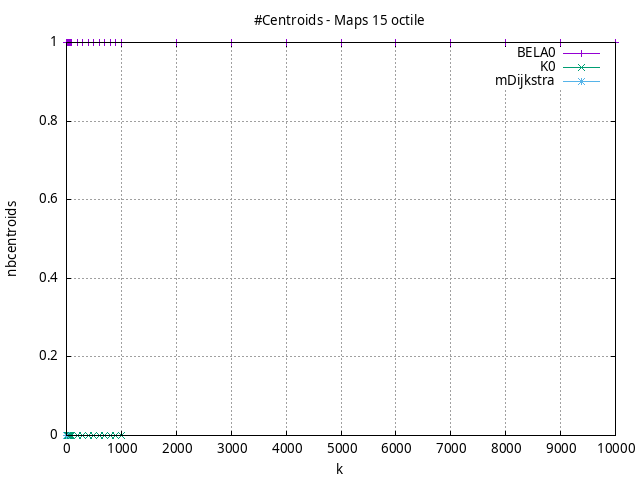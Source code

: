 #!/usr/bin/gnuplot
# -*- coding: utf-8 -*-
#
# results/maps/octile/15/random512-15.brute-force.octile.nbcentroids.gnuplot
#
# Started on 04/03/2024 23:08:35
# Author: Carlos Linares López
set grid
set xlabel "k"
set ylabel "nbcentroids"

set title "#Centroids - Maps 15 octile"

set terminal png enhanced font "Ariel,10"
set output 'random512-15.brute-force.octile.nbcentroids.png'

plot "-" title "BELA0"      with linesp, "-" title "K0"      with linesp, "-" title "mDijkstra"      with linesp

	1 1.0
	2 1.0
	3 1.0
	4 1.0
	5 1.0
	6 1.0
	7 1.0
	8 1.0
	9 1.0
	10 1.0
	20 1.0
	30 1.0
	40 1.0
	50 1.0
	60 1.0
	70 1.0
	80 1.0
	90 1.0
	100 1.0
	200 1.0
	300 1.0
	400 1.0
	500 1.0
	600 1.0
	700 1.0
	800 1.0
	900 1.0
	1000 1.0
	2000 1.0
	3000 1.0
	4000 1.0
	5000 1.0
	6000 1.0
	7000 1.0
	8000 1.0
	9000 1.0
	10000 1.0
end
	1 0.0
	2 0.0
	3 0.0
	4 0.0
	5 0.0
	6 0.0
	7 0.0
	8 0.0
	9 0.0
	10 0.0
	20 0.0
	30 0.0
	40 0.0
	50 0.0
	60 0.0
	70 0.0
	80 0.0
	90 0.0
	100 0.0
	200 0.0
	300 0.0
	400 0.0
	500 0.0
	600 0.0
	700 0.0
	800 0.0
	900 0.0
	1000 0.0
end
	1 0.0
	2 0.0
	3 0.0
	4 0.0
end
